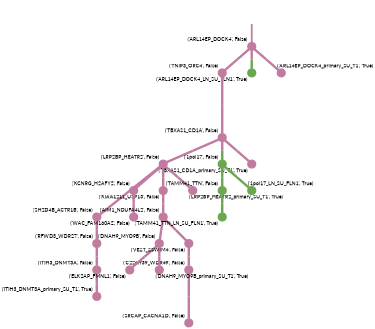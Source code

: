 strict digraph  {
graph[splines=false]; nodesep=0.7; rankdir=TB; ranksep=0.6; forcelabels=true; dpi=600; size=2.5;
0 [color="#c27ba0ff", fillcolor="#c27ba0ff", fixedsize=true, fontname=Lato, fontsize="12pt", height="0.25", label="", penwidth=3, shape=circle, style=filled, xlabel="('ARL14EP_DOCK4', False)"];
5 [color="#c27ba0ff", fillcolor="#c27ba0ff", fixedsize=true, fontname=Lato, fontsize="12pt", height="0.25", label="", penwidth=3, shape=circle, style=filled, xlabel="('TNIP3_ORC4', False)"];
18 [color="#6aa84fff", fillcolor="#6aa84fff", fixedsize=true, fontname=Lato, fontsize="12pt", height="0.25", label="", penwidth=3, shape=circle, style=filled, xlabel="('ARL14EP_DOCK4_LN_SU_FLN1', True)"];
21 [color="#c27ba0ff", fillcolor="#c27ba0ff", fixedsize=true, fontname=Lato, fontsize="12pt", height="0.25", label="", penwidth=3, shape=circle, style=filled, xlabel="('ARL14EP_DOCK4_primary_SU_T1', True)"];
1 [color="#c27ba0ff", fillcolor="#c27ba0ff", fixedsize=true, fontname=Lato, fontsize="12pt", height="0.25", label="", penwidth=3, shape=circle, style=filled, xlabel="('TBXAS1_CD1A', False)"];
16 [color="#c27ba0ff", fillcolor="#c27ba0ff", fixedsize=true, fontname=Lato, fontsize="12pt", height="0.25", label="", penwidth=3, shape=circle, style=filled, xlabel="('LRP2BP_HEATR2', False)"];
17 [color="#6aa84fff", fillcolor="#6aa84fff", fixedsize=true, fontname=Lato, fontsize="12pt", height="0.25", label="", penwidth=3, shape=circle, style=filled, xlabel="('1pol17', False)"];
22 [color="#c27ba0ff", fillcolor="#c27ba0ff", fixedsize=true, fontname=Lato, fontsize="12pt", height="0.25", label="", penwidth=3, shape=circle, style=filled, xlabel="('TBXAS1_CD1A_primary_SU_T1', True)"];
3 [color="#c27ba0ff", fillcolor="#c27ba0ff", fixedsize=true, fontname=Lato, fontsize="12pt", height="0.25", label="", penwidth=3, shape=circle, style=filled, xlabel="('SH2D4B_ACTR1B', False)"];
15 [color="#c27ba0ff", fillcolor="#c27ba0ff", fixedsize=true, fontname=Lato, fontsize="12pt", height="0.25", label="", penwidth=3, shape=circle, style=filled, xlabel="('RFWD3_WDR27', False)"];
4 [color="#c27ba0ff", fillcolor="#c27ba0ff", fixedsize=true, fontname=Lato, fontsize="12pt", height="0.25", label="", penwidth=3, shape=circle, style=filled, xlabel="('C22orf39_WDR49', False)"];
2 [color="#c27ba0ff", fillcolor="#c27ba0ff", fixedsize=true, fontname=Lato, fontsize="12pt", height="0.25", label="", penwidth=3, shape=circle, style=filled, xlabel="('SRCAP_CACNA1D', False)"];
6 [color="#c27ba0ff", fillcolor="#c27ba0ff", fixedsize=true, fontname=Lato, fontsize="12pt", height="0.25", label="", penwidth=3, shape=circle, style=filled, xlabel="('KCNRG_H2AFY2', False)"];
7 [color="#c27ba0ff", fillcolor="#c27ba0ff", fixedsize=true, fontname=Lato, fontsize="12pt", height="0.25", label="", penwidth=3, shape=circle, style=filled, xlabel="('WAC_FAM160A2', False)"];
9 [color="#c27ba0ff", fillcolor="#c27ba0ff", fixedsize=true, fontname=Lato, fontsize="12pt", height="0.25", label="", penwidth=3, shape=circle, style=filled, xlabel="('ITIH3_DNMT3A', False)"];
23 [color="#c27ba0ff", fillcolor="#c27ba0ff", fixedsize=true, fontname=Lato, fontsize="12pt", height="0.25", label="", penwidth=3, shape=circle, style=filled, xlabel="('ITIH3_DNMT3A_primary_SU_T1', True)"];
10 [color="#c27ba0ff", fillcolor="#c27ba0ff", fixedsize=true, fontname=Lato, fontsize="12pt", height="0.25", label="", penwidth=3, shape=circle, style=filled, xlabel="('DNAH9_MYO9B', False)"];
8 [color="#c27ba0ff", fillcolor="#c27ba0ff", fixedsize=true, fontname=Lato, fontsize="12pt", height="0.25", label="", penwidth=3, shape=circle, style=filled, xlabel="('ELK2AP_FMNL1', False)"];
24 [color="#c27ba0ff", fillcolor="#c27ba0ff", fixedsize=true, fontname=Lato, fontsize="12pt", height="0.25", label="", penwidth=3, shape=circle, style=filled, xlabel="('DNAH9_MYO9B_primary_SU_T1', True)"];
11 [color="#c27ba0ff", fillcolor="#c27ba0ff", fixedsize=true, fontname=Lato, fontsize="12pt", height="0.25", label="", penwidth=3, shape=circle, style=filled, xlabel="('AIM1_NDUFA4L2', False)"];
14 [color="#c27ba0ff", fillcolor="#c27ba0ff", fixedsize=true, fontname=Lato, fontsize="12pt", height="0.25", label="", penwidth=3, shape=circle, style=filled, xlabel="('VEZT_ZSWIM4', False)"];
12 [color="#6aa84fff", fillcolor="#6aa84fff", fixedsize=true, fontname=Lato, fontsize="12pt", height="0.25", label="", penwidth=3, shape=circle, style=filled, xlabel="('TAMM41_TTN', False)"];
20 [color="#6aa84fff", fillcolor="#6aa84fff", fixedsize=true, fontname=Lato, fontsize="12pt", height="0.25", label="", penwidth=3, shape=circle, style=filled, xlabel="('TAMM41_TTN_LN_SU_FLN1', True)"];
13 [color="#c27ba0ff", fillcolor="#c27ba0ff", fixedsize=true, fontname=Lato, fontsize="12pt", height="0.25", label="", penwidth=3, shape=circle, style=filled, xlabel="('KIAA1211_USP13', False)"];
25 [color="#c27ba0ff", fillcolor="#c27ba0ff", fixedsize=true, fontname=Lato, fontsize="12pt", height="0.25", label="", penwidth=3, shape=circle, style=filled, xlabel="('LRP2BP_HEATR2_primary_SU_T1', True)"];
19 [color="#6aa84fff", fillcolor="#6aa84fff", fixedsize=true, fontname=Lato, fontsize="12pt", height="0.25", label="", penwidth=3, shape=circle, style=filled, xlabel="('1pol17_LN_SU_FLN1', True)"];
normal [label="", penwidth=3, style=invis, xlabel="('ARL14EP_DOCK4', False)"];
0 -> 5  [arrowsize=0, color="#c27ba0ff;0.5:#c27ba0ff", minlen="1.2521008253097534", penwidth="5.5", style=solid];
0 -> 18  [arrowsize=0, color="#c27ba0ff;0.5:#6aa84fff", minlen="1.042016863822937", penwidth="5.5", style=solid];
0 -> 21  [arrowsize=0, color="#c27ba0ff;0.5:#c27ba0ff", minlen="1.042016863822937", penwidth="5.5", style=solid];
5 -> 1  [arrowsize=0, color="#c27ba0ff;0.5:#c27ba0ff", minlen="3.0", penwidth="5.5", style=solid];
1 -> 16  [arrowsize=0, color="#c27ba0ff;0.5:#c27ba0ff", minlen="1.0840336084365845", penwidth="5.5", style=solid];
1 -> 17  [arrowsize=0, color="#c27ba0ff;0.5:#6aa84fff", minlen="1.042016863822937", penwidth="5.5", style=solid];
1 -> 22  [arrowsize=0, color="#c27ba0ff;0.5:#c27ba0ff", minlen="1.042016863822937", penwidth="5.5", style=solid];
16 -> 3  [arrowsize=0, color="#c27ba0ff;0.5:#c27ba0ff", minlen="2.1596639156341553", penwidth="5.5", style=solid];
16 -> 6  [arrowsize=0, color="#c27ba0ff;0.5:#c27ba0ff", minlen="1.2521008253097534", penwidth="5.5", style=solid];
16 -> 13  [arrowsize=0, color="#c27ba0ff;0.5:#c27ba0ff", minlen="1.1008403301239014", penwidth="5.5", style=solid];
16 -> 25  [arrowsize=0, color="#c27ba0ff;0.5:#c27ba0ff", minlen="1.042016863822937", penwidth="5.5", style=solid];
17 -> 12  [arrowsize=0, color="#6aa84fff;0.5:#6aa84fff", minlen="1.1344537734985352", penwidth="5.5", style=solid];
17 -> 19  [arrowsize=0, color="#6aa84fff;0.5:#6aa84fff", minlen="1.042016863822937", penwidth="5.5", style=solid];
3 -> 15  [arrowsize=0, color="#c27ba0ff;0.5:#c27ba0ff", minlen="1.0840336084365845", penwidth="5.5", style=solid];
15 -> 9  [arrowsize=0, color="#c27ba0ff;0.5:#c27ba0ff", minlen="1.1848739385604858", penwidth="5.5", style=solid];
4 -> 2  [arrowsize=0, color="#c27ba0ff;0.5:#c27ba0ff", minlen="2.226890802383423", penwidth="5.5", style=solid];
6 -> 7  [arrowsize=0, color="#c27ba0ff;0.5:#c27ba0ff", minlen="1.2521008253097534", penwidth="5.5", style=solid];
9 -> 23  [arrowsize=0, color="#c27ba0ff;0.5:#c27ba0ff", minlen="1.042016863822937", penwidth="5.5", style=solid];
10 -> 8  [arrowsize=0, color="#c27ba0ff;0.5:#c27ba0ff", minlen="1.2184873819351196", penwidth="5.5", style=solid];
10 -> 24  [arrowsize=0, color="#c27ba0ff;0.5:#c27ba0ff", minlen="1.042016863822937", penwidth="5.5", style=solid];
11 -> 10  [arrowsize=0, color="#c27ba0ff;0.5:#c27ba0ff", minlen="1.168067216873169", penwidth="5.5", style=solid];
11 -> 14  [arrowsize=0, color="#c27ba0ff;0.5:#c27ba0ff", minlen="1.0840336084365845", penwidth="5.5", style=solid];
14 -> 4  [arrowsize=0, color="#c27ba0ff;0.5:#c27ba0ff", minlen="1.3529411554336548", penwidth="5.5", style=solid];
12 -> 20  [arrowsize=0, color="#6aa84fff;0.5:#6aa84fff", minlen="1.042016863822937", penwidth="5.5", style=solid];
13 -> 11  [arrowsize=0, color="#c27ba0ff;0.5:#c27ba0ff", minlen="1.151260495185852", penwidth="5.5", style=solid];
normal -> 0  [arrowsize=0, color="#c27ba0ff", label="", penwidth=4, style=solid];
}
